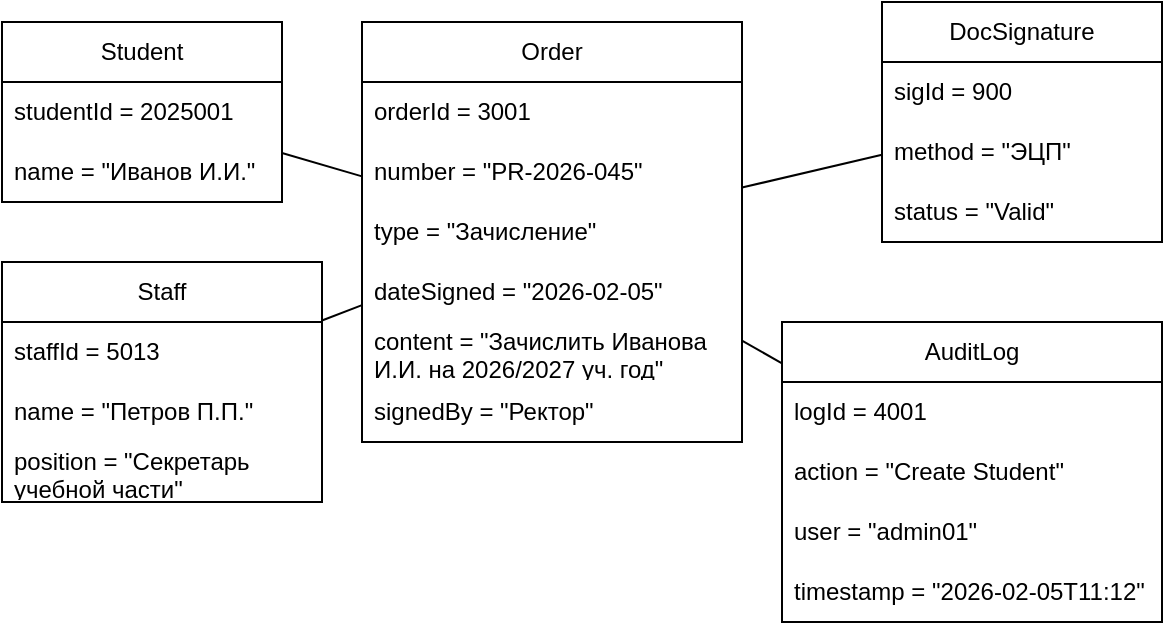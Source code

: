 <mxfile version="28.2.7">
  <diagram name="Страница — 1" id="PvCjq9N0Q5M2apA9xsde">
    <mxGraphModel dx="1148" dy="657" grid="1" gridSize="10" guides="1" tooltips="1" connect="1" arrows="1" fold="1" page="1" pageScale="1" pageWidth="827" pageHeight="1169" math="0" shadow="0">
      <root>
        <mxCell id="0" />
        <mxCell id="1" parent="0" />
        <mxCell id="9x2kdKqDYd8Ww3yne-og-50" value="Staff" style="swimlane;fontStyle=0;childLayout=stackLayout;horizontal=1;startSize=30;horizontalStack=0;resizeParent=1;resizeParentMax=0;resizeLast=0;collapsible=1;marginBottom=0;whiteSpace=wrap;html=1;" vertex="1" parent="1">
          <mxGeometry x="400" y="290" width="160" height="120" as="geometry" />
        </mxCell>
        <mxCell id="9x2kdKqDYd8Ww3yne-og-51" value="staffId = 5013" style="text;strokeColor=none;fillColor=none;align=left;verticalAlign=middle;spacingLeft=4;spacingRight=4;overflow=hidden;points=[[0,0.5],[1,0.5]];portConstraint=eastwest;rotatable=0;whiteSpace=wrap;html=1;" vertex="1" parent="9x2kdKqDYd8Ww3yne-og-50">
          <mxGeometry y="30" width="160" height="30" as="geometry" />
        </mxCell>
        <mxCell id="9x2kdKqDYd8Ww3yne-og-52" value="name = &quot;Петров П.П.&quot;" style="text;strokeColor=none;fillColor=none;align=left;verticalAlign=middle;spacingLeft=4;spacingRight=4;overflow=hidden;points=[[0,0.5],[1,0.5]];portConstraint=eastwest;rotatable=0;whiteSpace=wrap;html=1;" vertex="1" parent="9x2kdKqDYd8Ww3yne-og-50">
          <mxGeometry y="60" width="160" height="30" as="geometry" />
        </mxCell>
        <mxCell id="9x2kdKqDYd8Ww3yne-og-53" value="position = &quot;Секретарь учебной части&quot;" style="text;strokeColor=none;fillColor=none;align=left;verticalAlign=middle;spacingLeft=4;spacingRight=4;overflow=hidden;points=[[0,0.5],[1,0.5]];portConstraint=eastwest;rotatable=0;whiteSpace=wrap;html=1;" vertex="1" parent="9x2kdKqDYd8Ww3yne-og-50">
          <mxGeometry y="90" width="160" height="30" as="geometry" />
        </mxCell>
        <mxCell id="9x2kdKqDYd8Ww3yne-og-86" value="Student" style="swimlane;fontStyle=0;childLayout=stackLayout;horizontal=1;startSize=30;horizontalStack=0;resizeParent=1;resizeParentMax=0;resizeLast=0;collapsible=1;marginBottom=0;whiteSpace=wrap;html=1;" vertex="1" parent="1">
          <mxGeometry x="400" y="170" width="140" height="90" as="geometry" />
        </mxCell>
        <mxCell id="9x2kdKqDYd8Ww3yne-og-87" value="studentId = 2025001" style="text;strokeColor=none;fillColor=none;align=left;verticalAlign=middle;spacingLeft=4;spacingRight=4;overflow=hidden;points=[[0,0.5],[1,0.5]];portConstraint=eastwest;rotatable=0;whiteSpace=wrap;html=1;" vertex="1" parent="9x2kdKqDYd8Ww3yne-og-86">
          <mxGeometry y="30" width="140" height="30" as="geometry" />
        </mxCell>
        <mxCell id="9x2kdKqDYd8Ww3yne-og-88" value="name = &quot;Иванов И.И.&quot;" style="text;strokeColor=none;fillColor=none;align=left;verticalAlign=middle;spacingLeft=4;spacingRight=4;overflow=hidden;points=[[0,0.5],[1,0.5]];portConstraint=eastwest;rotatable=0;whiteSpace=wrap;html=1;" vertex="1" parent="9x2kdKqDYd8Ww3yne-og-86">
          <mxGeometry y="60" width="140" height="30" as="geometry" />
        </mxCell>
        <mxCell id="9x2kdKqDYd8Ww3yne-og-104" value="Order" style="swimlane;fontStyle=0;childLayout=stackLayout;horizontal=1;startSize=30;horizontalStack=0;resizeParent=1;resizeParentMax=0;resizeLast=0;collapsible=1;marginBottom=0;whiteSpace=wrap;html=1;" vertex="1" parent="1">
          <mxGeometry x="580" y="170" width="190" height="210" as="geometry" />
        </mxCell>
        <mxCell id="9x2kdKqDYd8Ww3yne-og-105" value="orderId = 3001" style="text;strokeColor=none;fillColor=none;align=left;verticalAlign=middle;spacingLeft=4;spacingRight=4;overflow=hidden;points=[[0,0.5],[1,0.5]];portConstraint=eastwest;rotatable=0;whiteSpace=wrap;html=1;" vertex="1" parent="9x2kdKqDYd8Ww3yne-og-104">
          <mxGeometry y="30" width="190" height="30" as="geometry" />
        </mxCell>
        <mxCell id="9x2kdKqDYd8Ww3yne-og-106" value="number = &quot;PR-2026-045&quot;" style="text;strokeColor=none;fillColor=none;align=left;verticalAlign=middle;spacingLeft=4;spacingRight=4;overflow=hidden;points=[[0,0.5],[1,0.5]];portConstraint=eastwest;rotatable=0;whiteSpace=wrap;html=1;" vertex="1" parent="9x2kdKqDYd8Ww3yne-og-104">
          <mxGeometry y="60" width="190" height="30" as="geometry" />
        </mxCell>
        <mxCell id="9x2kdKqDYd8Ww3yne-og-117" value="type = &quot;Зачисление&quot;" style="text;strokeColor=none;fillColor=none;align=left;verticalAlign=middle;spacingLeft=4;spacingRight=4;overflow=hidden;points=[[0,0.5],[1,0.5]];portConstraint=eastwest;rotatable=0;whiteSpace=wrap;html=1;" vertex="1" parent="9x2kdKqDYd8Ww3yne-og-104">
          <mxGeometry y="90" width="190" height="30" as="geometry" />
        </mxCell>
        <mxCell id="9x2kdKqDYd8Ww3yne-og-118" value="dateSigned = &quot;2026-02-05&quot;" style="text;strokeColor=none;fillColor=none;align=left;verticalAlign=middle;spacingLeft=4;spacingRight=4;overflow=hidden;points=[[0,0.5],[1,0.5]];portConstraint=eastwest;rotatable=0;whiteSpace=wrap;html=1;" vertex="1" parent="9x2kdKqDYd8Ww3yne-og-104">
          <mxGeometry y="120" width="190" height="30" as="geometry" />
        </mxCell>
        <mxCell id="9x2kdKqDYd8Ww3yne-og-119" value="content = &quot;Зачислить Иванова И.И. на 2026/2027 уч. год&quot;" style="text;strokeColor=none;fillColor=none;align=left;verticalAlign=middle;spacingLeft=4;spacingRight=4;overflow=hidden;points=[[0,0.5],[1,0.5]];portConstraint=eastwest;rotatable=0;whiteSpace=wrap;html=1;" vertex="1" parent="9x2kdKqDYd8Ww3yne-og-104">
          <mxGeometry y="150" width="190" height="30" as="geometry" />
        </mxCell>
        <mxCell id="9x2kdKqDYd8Ww3yne-og-107" value="signedBy = &quot;Ректор&quot;" style="text;strokeColor=none;fillColor=none;align=left;verticalAlign=middle;spacingLeft=4;spacingRight=4;overflow=hidden;points=[[0,0.5],[1,0.5]];portConstraint=eastwest;rotatable=0;whiteSpace=wrap;html=1;" vertex="1" parent="9x2kdKqDYd8Ww3yne-og-104">
          <mxGeometry y="180" width="190" height="30" as="geometry" />
        </mxCell>
        <mxCell id="9x2kdKqDYd8Ww3yne-og-108" value="DocSignature" style="swimlane;fontStyle=0;childLayout=stackLayout;horizontal=1;startSize=30;horizontalStack=0;resizeParent=1;resizeParentMax=0;resizeLast=0;collapsible=1;marginBottom=0;whiteSpace=wrap;html=1;" vertex="1" parent="1">
          <mxGeometry x="840" y="160" width="140" height="120" as="geometry" />
        </mxCell>
        <mxCell id="9x2kdKqDYd8Ww3yne-og-109" value="sigId = 900" style="text;strokeColor=none;fillColor=none;align=left;verticalAlign=middle;spacingLeft=4;spacingRight=4;overflow=hidden;points=[[0,0.5],[1,0.5]];portConstraint=eastwest;rotatable=0;whiteSpace=wrap;html=1;" vertex="1" parent="9x2kdKqDYd8Ww3yne-og-108">
          <mxGeometry y="30" width="140" height="30" as="geometry" />
        </mxCell>
        <mxCell id="9x2kdKqDYd8Ww3yne-og-110" value="method = &quot;ЭЦП&quot;" style="text;strokeColor=none;fillColor=none;align=left;verticalAlign=middle;spacingLeft=4;spacingRight=4;overflow=hidden;points=[[0,0.5],[1,0.5]];portConstraint=eastwest;rotatable=0;whiteSpace=wrap;html=1;" vertex="1" parent="9x2kdKqDYd8Ww3yne-og-108">
          <mxGeometry y="60" width="140" height="30" as="geometry" />
        </mxCell>
        <mxCell id="9x2kdKqDYd8Ww3yne-og-111" value="status = &quot;Valid&quot;" style="text;strokeColor=none;fillColor=none;align=left;verticalAlign=middle;spacingLeft=4;spacingRight=4;overflow=hidden;points=[[0,0.5],[1,0.5]];portConstraint=eastwest;rotatable=0;whiteSpace=wrap;html=1;" vertex="1" parent="9x2kdKqDYd8Ww3yne-og-108">
          <mxGeometry y="90" width="140" height="30" as="geometry" />
        </mxCell>
        <mxCell id="9x2kdKqDYd8Ww3yne-og-112" value="AuditLog" style="swimlane;fontStyle=0;childLayout=stackLayout;horizontal=1;startSize=30;horizontalStack=0;resizeParent=1;resizeParentMax=0;resizeLast=0;collapsible=1;marginBottom=0;whiteSpace=wrap;html=1;" vertex="1" parent="1">
          <mxGeometry x="790" y="320" width="190" height="150" as="geometry" />
        </mxCell>
        <mxCell id="9x2kdKqDYd8Ww3yne-og-113" value="logId = 4001" style="text;strokeColor=none;fillColor=none;align=left;verticalAlign=middle;spacingLeft=4;spacingRight=4;overflow=hidden;points=[[0,0.5],[1,0.5]];portConstraint=eastwest;rotatable=0;whiteSpace=wrap;html=1;" vertex="1" parent="9x2kdKqDYd8Ww3yne-og-112">
          <mxGeometry y="30" width="190" height="30" as="geometry" />
        </mxCell>
        <mxCell id="9x2kdKqDYd8Ww3yne-og-114" value="action = &quot;Create&amp;nbsp;&lt;span style=&quot;text-align: center;&quot;&gt;Student&lt;/span&gt;&quot;" style="text;strokeColor=none;fillColor=none;align=left;verticalAlign=middle;spacingLeft=4;spacingRight=4;overflow=hidden;points=[[0,0.5],[1,0.5]];portConstraint=eastwest;rotatable=0;whiteSpace=wrap;html=1;" vertex="1" parent="9x2kdKqDYd8Ww3yne-og-112">
          <mxGeometry y="60" width="190" height="30" as="geometry" />
        </mxCell>
        <mxCell id="9x2kdKqDYd8Ww3yne-og-115" value="user = &quot;admin01&quot;" style="text;strokeColor=none;fillColor=none;align=left;verticalAlign=middle;spacingLeft=4;spacingRight=4;overflow=hidden;points=[[0,0.5],[1,0.5]];portConstraint=eastwest;rotatable=0;whiteSpace=wrap;html=1;" vertex="1" parent="9x2kdKqDYd8Ww3yne-og-112">
          <mxGeometry y="90" width="190" height="30" as="geometry" />
        </mxCell>
        <mxCell id="9x2kdKqDYd8Ww3yne-og-116" value="timestamp = &quot;2026-02-05T11:12&quot;" style="text;strokeColor=none;fillColor=none;align=left;verticalAlign=middle;spacingLeft=4;spacingRight=4;overflow=hidden;points=[[0,0.5],[1,0.5]];portConstraint=eastwest;rotatable=0;whiteSpace=wrap;html=1;" vertex="1" parent="9x2kdKqDYd8Ww3yne-og-112">
          <mxGeometry y="120" width="190" height="30" as="geometry" />
        </mxCell>
        <mxCell id="9x2kdKqDYd8Ww3yne-og-120" value="" style="endArrow=none;html=1;rounded=0;" edge="1" parent="1" source="9x2kdKqDYd8Ww3yne-og-86" target="9x2kdKqDYd8Ww3yne-og-104">
          <mxGeometry width="50" height="50" relative="1" as="geometry">
            <mxPoint x="460" y="340" as="sourcePoint" />
            <mxPoint x="510" y="290" as="targetPoint" />
          </mxGeometry>
        </mxCell>
        <mxCell id="9x2kdKqDYd8Ww3yne-og-121" value="" style="endArrow=none;html=1;rounded=0;" edge="1" parent="1" source="9x2kdKqDYd8Ww3yne-og-50" target="9x2kdKqDYd8Ww3yne-og-104">
          <mxGeometry width="50" height="50" relative="1" as="geometry">
            <mxPoint x="430" y="380" as="sourcePoint" />
            <mxPoint x="480" y="330" as="targetPoint" />
          </mxGeometry>
        </mxCell>
        <mxCell id="9x2kdKqDYd8Ww3yne-og-122" value="" style="endArrow=none;html=1;rounded=0;" edge="1" parent="1" source="9x2kdKqDYd8Ww3yne-og-112" target="9x2kdKqDYd8Ww3yne-og-104">
          <mxGeometry width="50" height="50" relative="1" as="geometry">
            <mxPoint x="450" y="310" as="sourcePoint" />
            <mxPoint x="500" y="260" as="targetPoint" />
          </mxGeometry>
        </mxCell>
        <mxCell id="9x2kdKqDYd8Ww3yne-og-123" value="" style="endArrow=none;html=1;rounded=0;" edge="1" parent="1" source="9x2kdKqDYd8Ww3yne-og-108" target="9x2kdKqDYd8Ww3yne-og-104">
          <mxGeometry width="50" height="50" relative="1" as="geometry">
            <mxPoint x="870" y="390" as="sourcePoint" />
            <mxPoint x="920" y="340" as="targetPoint" />
          </mxGeometry>
        </mxCell>
      </root>
    </mxGraphModel>
  </diagram>
</mxfile>
